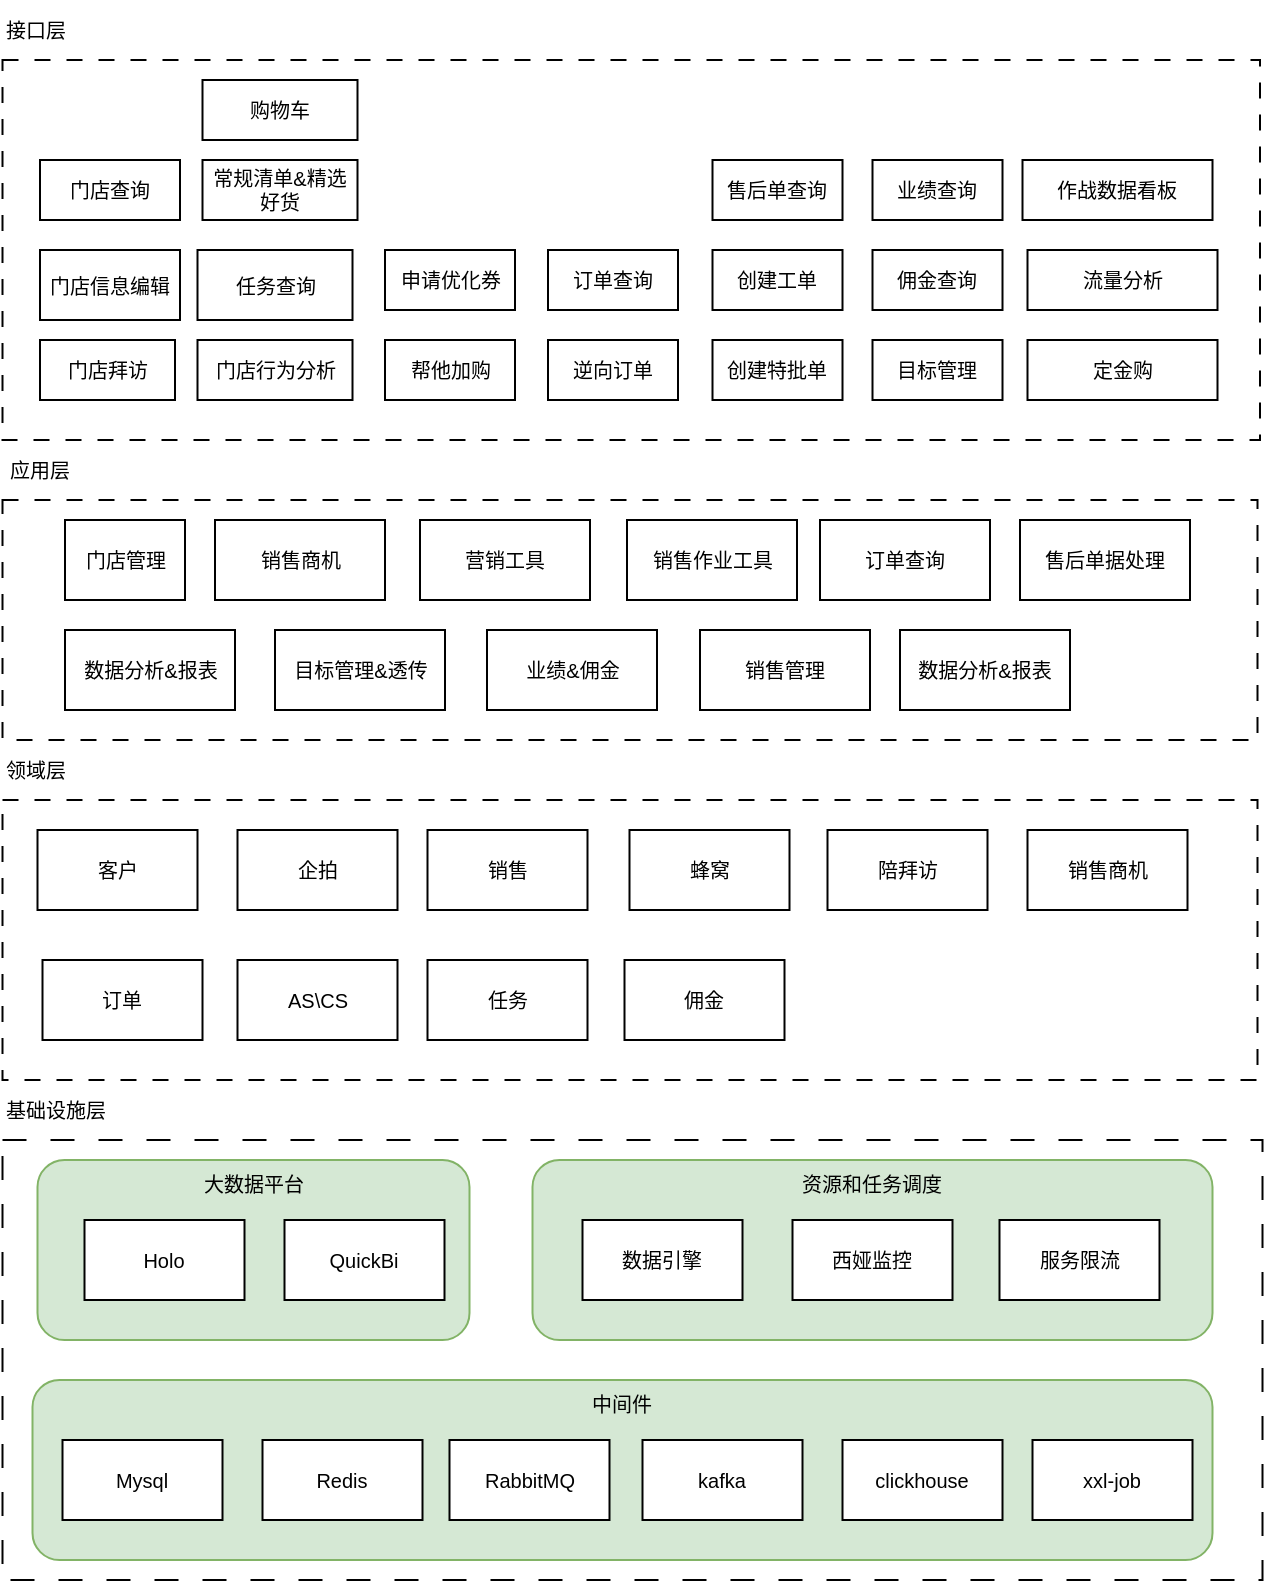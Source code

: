 <mxfile version="24.7.17">
  <diagram name="第 1 页" id="JO-shfudhJepJnUqwN1Y">
    <mxGraphModel dx="1215" dy="723" grid="1" gridSize="10" guides="1" tooltips="1" connect="1" arrows="1" fold="1" page="1" pageScale="1" pageWidth="827" pageHeight="1169" math="0" shadow="0">
      <root>
        <mxCell id="0" />
        <mxCell id="1" parent="0" />
        <mxCell id="fh_mZoaNWu5ApxOv-ETk-5" value="" style="rounded=0;whiteSpace=wrap;html=1;dashed=1;dashPattern=12 12;fontSize=10;" parent="1" vertex="1">
          <mxGeometry x="141.25" y="720" width="630" height="220" as="geometry" />
        </mxCell>
        <mxCell id="38tHG7mgrFKPqY9CcExU-5" value="资源和任务调度" style="rounded=1;whiteSpace=wrap;html=1;horizontal=1;verticalAlign=top;fillColor=#d5e8d4;strokeColor=#82b366;fontSize=10;" vertex="1" parent="1">
          <mxGeometry x="406.25" y="730" width="340" height="90" as="geometry" />
        </mxCell>
        <mxCell id="38tHG7mgrFKPqY9CcExU-2" value="大数据平台" style="rounded=1;whiteSpace=wrap;html=1;horizontal=1;verticalAlign=top;fillColor=#d5e8d4;strokeColor=#82b366;fontSize=10;" vertex="1" parent="1">
          <mxGeometry x="158.75" y="730" width="216" height="90" as="geometry" />
        </mxCell>
        <mxCell id="38tHG7mgrFKPqY9CcExU-1" value="中间件" style="rounded=1;whiteSpace=wrap;html=1;horizontal=1;verticalAlign=top;fillColor=#d5e8d4;strokeColor=#82b366;fontSize=10;" vertex="1" parent="1">
          <mxGeometry x="156.25" y="840" width="590" height="90" as="geometry" />
        </mxCell>
        <mxCell id="fh_mZoaNWu5ApxOv-ETk-6" value="基础设施层" style="text;html=1;align=left;verticalAlign=middle;resizable=0;points=[];autosize=1;strokeColor=none;fillColor=none;fontSize=10;" parent="1" vertex="1">
          <mxGeometry x="141.25" y="690" width="70" height="30" as="geometry" />
        </mxCell>
        <mxCell id="fh_mZoaNWu5ApxOv-ETk-7" value="Mysql" style="rounded=0;whiteSpace=wrap;html=1;fontSize=10;" parent="1" vertex="1">
          <mxGeometry x="171.25" y="870" width="80" height="40" as="geometry" />
        </mxCell>
        <mxCell id="fh_mZoaNWu5ApxOv-ETk-9" value="clickhouse" style="rounded=0;whiteSpace=wrap;html=1;fontSize=10;" parent="1" vertex="1">
          <mxGeometry x="561.25" y="870" width="80" height="40" as="geometry" />
        </mxCell>
        <mxCell id="fh_mZoaNWu5ApxOv-ETk-10" value="Redis" style="rounded=0;whiteSpace=wrap;html=1;fontSize=10;" parent="1" vertex="1">
          <mxGeometry x="271.25" y="870" width="80" height="40" as="geometry" />
        </mxCell>
        <mxCell id="fh_mZoaNWu5ApxOv-ETk-11" value="RabbitMQ" style="rounded=0;whiteSpace=wrap;html=1;fontSize=10;" parent="1" vertex="1">
          <mxGeometry x="364.75" y="870" width="80" height="40" as="geometry" />
        </mxCell>
        <mxCell id="fh_mZoaNWu5ApxOv-ETk-12" value="kafka" style="rounded=0;whiteSpace=wrap;html=1;fontSize=10;" parent="1" vertex="1">
          <mxGeometry x="461.25" y="870" width="80" height="40" as="geometry" />
        </mxCell>
        <mxCell id="fh_mZoaNWu5ApxOv-ETk-13" value="Holo" style="rounded=0;whiteSpace=wrap;html=1;fontSize=10;" parent="1" vertex="1">
          <mxGeometry x="182.25" y="760" width="80" height="40" as="geometry" />
        </mxCell>
        <mxCell id="fh_mZoaNWu5ApxOv-ETk-14" value="QuickBi" style="rounded=0;whiteSpace=wrap;html=1;fontSize=10;" parent="1" vertex="1">
          <mxGeometry x="282.25" y="760" width="80" height="40" as="geometry" />
        </mxCell>
        <mxCell id="fh_mZoaNWu5ApxOv-ETk-15" value="数据引擎" style="rounded=0;whiteSpace=wrap;html=1;fontSize=10;" parent="1" vertex="1">
          <mxGeometry x="431.25" y="760" width="80" height="40" as="geometry" />
        </mxCell>
        <mxCell id="fh_mZoaNWu5ApxOv-ETk-16" value="西娅监控" style="rounded=0;whiteSpace=wrap;html=1;fontSize=10;" parent="1" vertex="1">
          <mxGeometry x="536.25" y="760" width="80" height="40" as="geometry" />
        </mxCell>
        <mxCell id="fh_mZoaNWu5ApxOv-ETk-17" value="服务限流" style="rounded=0;whiteSpace=wrap;html=1;fontSize=10;" parent="1" vertex="1">
          <mxGeometry x="639.75" y="760" width="80" height="40" as="geometry" />
        </mxCell>
        <mxCell id="fh_mZoaNWu5ApxOv-ETk-21" value="" style="rounded=0;whiteSpace=wrap;html=1;dashed=1;dashPattern=8 8;fontSize=10;" parent="1" vertex="1">
          <mxGeometry x="141.25" y="180" width="628.75" height="190" as="geometry" />
        </mxCell>
        <mxCell id="fh_mZoaNWu5ApxOv-ETk-22" value="接口层" style="text;html=1;align=left;verticalAlign=middle;resizable=0;points=[];autosize=1;strokeColor=none;fillColor=none;fontSize=10;" parent="1" vertex="1">
          <mxGeometry x="141.25" y="150" width="50" height="30" as="geometry" />
        </mxCell>
        <mxCell id="fh_mZoaNWu5ApxOv-ETk-23" value="应用层" style="text;html=1;align=left;verticalAlign=middle;resizable=0;points=[];autosize=1;strokeColor=none;fillColor=none;fontSize=10;" parent="1" vertex="1">
          <mxGeometry x="142.5" y="370" width="50" height="30" as="geometry" />
        </mxCell>
        <mxCell id="fh_mZoaNWu5ApxOv-ETk-24" value="" style="rounded=0;whiteSpace=wrap;html=1;dashed=1;dashPattern=8 8;fontSize=10;" parent="1" vertex="1">
          <mxGeometry x="141.25" y="400" width="627.5" height="120" as="geometry" />
        </mxCell>
        <mxCell id="fh_mZoaNWu5ApxOv-ETk-27" value="" style="rounded=0;whiteSpace=wrap;html=1;dashed=1;dashPattern=8 8;fontSize=10;" parent="1" vertex="1">
          <mxGeometry x="141.25" y="550" width="627.5" height="140" as="geometry" />
        </mxCell>
        <mxCell id="fh_mZoaNWu5ApxOv-ETk-28" value="领域层" style="text;html=1;align=left;verticalAlign=middle;resizable=0;points=[];autosize=1;strokeColor=none;fillColor=none;fontSize=10;" parent="1" vertex="1">
          <mxGeometry x="141.25" y="520" width="50" height="30" as="geometry" />
        </mxCell>
        <mxCell id="fh_mZoaNWu5ApxOv-ETk-29" value="客户" style="rounded=0;whiteSpace=wrap;html=1;fontSize=10;" parent="1" vertex="1">
          <mxGeometry x="158.75" y="565" width="80" height="40" as="geometry" />
        </mxCell>
        <mxCell id="fh_mZoaNWu5ApxOv-ETk-30" value="销售" style="rounded=0;whiteSpace=wrap;html=1;fontSize=10;" parent="1" vertex="1">
          <mxGeometry x="353.75" y="565" width="80" height="40" as="geometry" />
        </mxCell>
        <mxCell id="fh_mZoaNWu5ApxOv-ETk-31" value="销售商机" style="rounded=0;whiteSpace=wrap;html=1;fontSize=10;" parent="1" vertex="1">
          <mxGeometry x="653.75" y="565" width="80" height="40" as="geometry" />
        </mxCell>
        <mxCell id="fh_mZoaNWu5ApxOv-ETk-32" value="佣金" style="rounded=0;whiteSpace=wrap;html=1;fontSize=10;" parent="1" vertex="1">
          <mxGeometry x="452.25" y="630" width="80" height="40" as="geometry" />
        </mxCell>
        <mxCell id="fh_mZoaNWu5ApxOv-ETk-33" value="任务" style="rounded=0;whiteSpace=wrap;html=1;fontSize=10;" parent="1" vertex="1">
          <mxGeometry x="353.75" y="630" width="80" height="40" as="geometry" />
        </mxCell>
        <mxCell id="fh_mZoaNWu5ApxOv-ETk-43" value="企拍" style="rounded=0;whiteSpace=wrap;html=1;fontSize=10;" parent="1" vertex="1">
          <mxGeometry x="258.75" y="565" width="80" height="40" as="geometry" />
        </mxCell>
        <mxCell id="fh_mZoaNWu5ApxOv-ETk-44" value="蜂窝" style="rounded=0;whiteSpace=wrap;html=1;fontSize=10;" parent="1" vertex="1">
          <mxGeometry x="454.75" y="565" width="80" height="40" as="geometry" />
        </mxCell>
        <mxCell id="38tHG7mgrFKPqY9CcExU-6" value="xxl-job" style="rounded=0;whiteSpace=wrap;html=1;fontSize=10;" vertex="1" parent="1">
          <mxGeometry x="656.25" y="870" width="80" height="40" as="geometry" />
        </mxCell>
        <mxCell id="38tHG7mgrFKPqY9CcExU-8" value="门店查询" style="rounded=0;whiteSpace=wrap;html=1;fontSize=10;" vertex="1" parent="1">
          <mxGeometry x="160" y="230" width="70" height="30" as="geometry" />
        </mxCell>
        <mxCell id="38tHG7mgrFKPqY9CcExU-9" value="帮他加购" style="rounded=0;whiteSpace=wrap;html=1;fontSize=10;" vertex="1" parent="1">
          <mxGeometry x="332.5" y="320" width="65" height="30" as="geometry" />
        </mxCell>
        <mxCell id="38tHG7mgrFKPqY9CcExU-10" value="门店管理" style="rounded=0;whiteSpace=wrap;html=1;fontSize=10;" vertex="1" parent="1">
          <mxGeometry x="172.5" y="410" width="60" height="40" as="geometry" />
        </mxCell>
        <mxCell id="38tHG7mgrFKPqY9CcExU-11" value="销售作业工具" style="rounded=0;whiteSpace=wrap;html=1;fontSize=10;" vertex="1" parent="1">
          <mxGeometry x="453.5" y="410" width="85" height="40" as="geometry" />
        </mxCell>
        <mxCell id="38tHG7mgrFKPqY9CcExU-12" value="售后单据处理" style="rounded=0;whiteSpace=wrap;html=1;fontSize=10;" vertex="1" parent="1">
          <mxGeometry x="650" y="410" width="85" height="40" as="geometry" />
        </mxCell>
        <mxCell id="38tHG7mgrFKPqY9CcExU-13" value="销售商机" style="rounded=0;whiteSpace=wrap;html=1;fontSize=10;" vertex="1" parent="1">
          <mxGeometry x="247.5" y="410" width="85" height="40" as="geometry" />
        </mxCell>
        <mxCell id="38tHG7mgrFKPqY9CcExU-15" value="营销工具" style="rounded=0;whiteSpace=wrap;html=1;fontSize=10;" vertex="1" parent="1">
          <mxGeometry x="350" y="410" width="85" height="40" as="geometry" />
        </mxCell>
        <mxCell id="38tHG7mgrFKPqY9CcExU-16" value="销售管理" style="rounded=0;whiteSpace=wrap;html=1;fontSize=10;" vertex="1" parent="1">
          <mxGeometry x="490" y="465" width="85" height="40" as="geometry" />
        </mxCell>
        <mxCell id="38tHG7mgrFKPqY9CcExU-20" value="数据分析&amp;amp;报表" style="rounded=0;whiteSpace=wrap;html=1;fontSize=10;" vertex="1" parent="1">
          <mxGeometry x="590" y="465" width="85" height="40" as="geometry" />
        </mxCell>
        <mxCell id="38tHG7mgrFKPqY9CcExU-21" value="订单查询" style="rounded=0;whiteSpace=wrap;html=1;fontSize=10;" vertex="1" parent="1">
          <mxGeometry x="550" y="410" width="85" height="40" as="geometry" />
        </mxCell>
        <mxCell id="38tHG7mgrFKPqY9CcExU-23" value="数据分析&amp;amp;报表" style="rounded=0;whiteSpace=wrap;html=1;fontSize=10;" vertex="1" parent="1">
          <mxGeometry x="172.5" y="465" width="85" height="40" as="geometry" />
        </mxCell>
        <mxCell id="38tHG7mgrFKPqY9CcExU-24" value="业绩&amp;amp;佣金" style="rounded=0;whiteSpace=wrap;html=1;fontSize=10;" vertex="1" parent="1">
          <mxGeometry x="383.5" y="465" width="85" height="40" as="geometry" />
        </mxCell>
        <mxCell id="38tHG7mgrFKPqY9CcExU-26" value="目标管理&amp;amp;透传" style="rounded=0;whiteSpace=wrap;html=1;fontSize=10;" vertex="1" parent="1">
          <mxGeometry x="277.5" y="465" width="85" height="40" as="geometry" />
        </mxCell>
        <mxCell id="38tHG7mgrFKPqY9CcExU-31" value="陪拜访" style="rounded=0;whiteSpace=wrap;html=1;fontSize=10;" vertex="1" parent="1">
          <mxGeometry x="553.75" y="565" width="80" height="40" as="geometry" />
        </mxCell>
        <mxCell id="38tHG7mgrFKPqY9CcExU-32" value="订单" style="rounded=0;whiteSpace=wrap;html=1;fontSize=10;" vertex="1" parent="1">
          <mxGeometry x="161.25" y="630" width="80" height="40" as="geometry" />
        </mxCell>
        <mxCell id="38tHG7mgrFKPqY9CcExU-33" value="AS\CS" style="rounded=0;whiteSpace=wrap;html=1;fontSize=10;" vertex="1" parent="1">
          <mxGeometry x="258.75" y="630" width="80" height="40" as="geometry" />
        </mxCell>
        <mxCell id="38tHG7mgrFKPqY9CcExU-34" value="任务查询" style="rounded=0;whiteSpace=wrap;html=1;fontSize=10;" vertex="1" parent="1">
          <mxGeometry x="238.75" y="275" width="77.5" height="35" as="geometry" />
        </mxCell>
        <mxCell id="38tHG7mgrFKPqY9CcExU-35" value="常规清单&amp;amp;精选好货" style="rounded=0;whiteSpace=wrap;html=1;fontSize=10;" vertex="1" parent="1">
          <mxGeometry x="241.25" y="230" width="77.5" height="30" as="geometry" />
        </mxCell>
        <mxCell id="38tHG7mgrFKPqY9CcExU-36" value="门店信息编辑" style="rounded=0;whiteSpace=wrap;html=1;fontSize=10;" vertex="1" parent="1">
          <mxGeometry x="160" y="275" width="70" height="35" as="geometry" />
        </mxCell>
        <mxCell id="38tHG7mgrFKPqY9CcExU-37" value="门店拜访" style="rounded=0;whiteSpace=wrap;html=1;fontSize=10;" vertex="1" parent="1">
          <mxGeometry x="160" y="320" width="67.5" height="30" as="geometry" />
        </mxCell>
        <mxCell id="38tHG7mgrFKPqY9CcExU-38" value="门店行为分析" style="rounded=0;whiteSpace=wrap;html=1;fontSize=10;" vertex="1" parent="1">
          <mxGeometry x="238.75" y="320" width="77.5" height="30" as="geometry" />
        </mxCell>
        <mxCell id="38tHG7mgrFKPqY9CcExU-39" value="申请优化券" style="rounded=0;whiteSpace=wrap;html=1;fontSize=10;" vertex="1" parent="1">
          <mxGeometry x="332.5" y="275" width="65" height="30" as="geometry" />
        </mxCell>
        <mxCell id="38tHG7mgrFKPqY9CcExU-40" value="购物车" style="rounded=0;whiteSpace=wrap;html=1;fontSize=10;" vertex="1" parent="1">
          <mxGeometry x="241.25" y="190" width="77.5" height="30" as="geometry" />
        </mxCell>
        <mxCell id="38tHG7mgrFKPqY9CcExU-42" value="订单查询" style="rounded=0;whiteSpace=wrap;html=1;fontSize=10;" vertex="1" parent="1">
          <mxGeometry x="414" y="275" width="65" height="30" as="geometry" />
        </mxCell>
        <mxCell id="38tHG7mgrFKPqY9CcExU-43" value="售后单查询" style="rounded=0;whiteSpace=wrap;html=1;fontSize=10;" vertex="1" parent="1">
          <mxGeometry x="496.25" y="230" width="65" height="30" as="geometry" />
        </mxCell>
        <mxCell id="38tHG7mgrFKPqY9CcExU-44" value="创建工单" style="rounded=0;whiteSpace=wrap;html=1;fontSize=10;" vertex="1" parent="1">
          <mxGeometry x="496.25" y="275" width="65" height="30" as="geometry" />
        </mxCell>
        <mxCell id="38tHG7mgrFKPqY9CcExU-45" value="创建特批单" style="rounded=0;whiteSpace=wrap;html=1;fontSize=10;" vertex="1" parent="1">
          <mxGeometry x="496.25" y="320" width="65" height="30" as="geometry" />
        </mxCell>
        <mxCell id="38tHG7mgrFKPqY9CcExU-46" value="逆向订单" style="rounded=0;whiteSpace=wrap;html=1;fontSize=10;" vertex="1" parent="1">
          <mxGeometry x="414" y="320" width="65" height="30" as="geometry" />
        </mxCell>
        <mxCell id="38tHG7mgrFKPqY9CcExU-47" value="业绩查询" style="rounded=0;whiteSpace=wrap;html=1;fontSize=10;" vertex="1" parent="1">
          <mxGeometry x="576.25" y="230" width="65" height="30" as="geometry" />
        </mxCell>
        <mxCell id="38tHG7mgrFKPqY9CcExU-48" value="佣金查询" style="rounded=0;whiteSpace=wrap;html=1;fontSize=10;" vertex="1" parent="1">
          <mxGeometry x="576.25" y="275" width="65" height="30" as="geometry" />
        </mxCell>
        <mxCell id="38tHG7mgrFKPqY9CcExU-49" value="目标管理" style="rounded=0;whiteSpace=wrap;html=1;fontSize=10;" vertex="1" parent="1">
          <mxGeometry x="576.25" y="320" width="65" height="30" as="geometry" />
        </mxCell>
        <mxCell id="38tHG7mgrFKPqY9CcExU-51" value="作战数据看板" style="rounded=0;whiteSpace=wrap;html=1;fontSize=10;" vertex="1" parent="1">
          <mxGeometry x="651.25" y="230" width="95" height="30" as="geometry" />
        </mxCell>
        <mxCell id="38tHG7mgrFKPqY9CcExU-52" value="流量分析" style="rounded=0;whiteSpace=wrap;html=1;fontSize=10;" vertex="1" parent="1">
          <mxGeometry x="653.75" y="275" width="95" height="30" as="geometry" />
        </mxCell>
        <mxCell id="38tHG7mgrFKPqY9CcExU-54" value="定金购" style="rounded=0;whiteSpace=wrap;html=1;fontSize=10;" vertex="1" parent="1">
          <mxGeometry x="653.75" y="320" width="95" height="30" as="geometry" />
        </mxCell>
      </root>
    </mxGraphModel>
  </diagram>
</mxfile>
